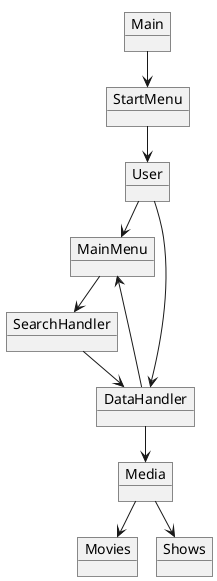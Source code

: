 @startuml
!pragma layout smetana

object Main
object StartMenu
object MainMenu
object Media
object DataHandler
object User
object SearchHandler
object Movies
object Shows




Main --> StartMenu
StartMenu --> User
User --> MainMenu
MainMenu --> SearchHandler
SearchHandler --> DataHandler
DataHandler --> Media
Media --> Shows
Media --> Movies
User --> DataHandler
DataHandler --> MainMenu










@enduml